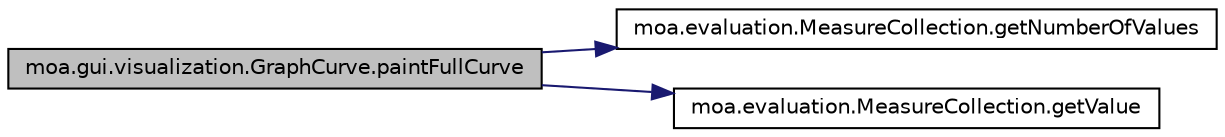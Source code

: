 digraph G
{
  edge [fontname="Helvetica",fontsize="10",labelfontname="Helvetica",labelfontsize="10"];
  node [fontname="Helvetica",fontsize="10",shape=record];
  rankdir=LR;
  Node1 [label="moa.gui.visualization.GraphCurve.paintFullCurve",height=0.2,width=0.4,color="black", fillcolor="grey75", style="filled" fontcolor="black"];
  Node1 -> Node2 [color="midnightblue",fontsize="10",style="solid",fontname="Helvetica"];
  Node2 [label="moa.evaluation.MeasureCollection.getNumberOfValues",height=0.2,width=0.4,color="black", fillcolor="white", style="filled",URL="$classmoa_1_1evaluation_1_1MeasureCollection.html#a6b65c2da0de7f03c518deb3c9892ca50"];
  Node1 -> Node3 [color="midnightblue",fontsize="10",style="solid",fontname="Helvetica"];
  Node3 [label="moa.evaluation.MeasureCollection.getValue",height=0.2,width=0.4,color="black", fillcolor="white", style="filled",URL="$classmoa_1_1evaluation_1_1MeasureCollection.html#a23eeb889828aafe68c192fab36a0ade3"];
}
